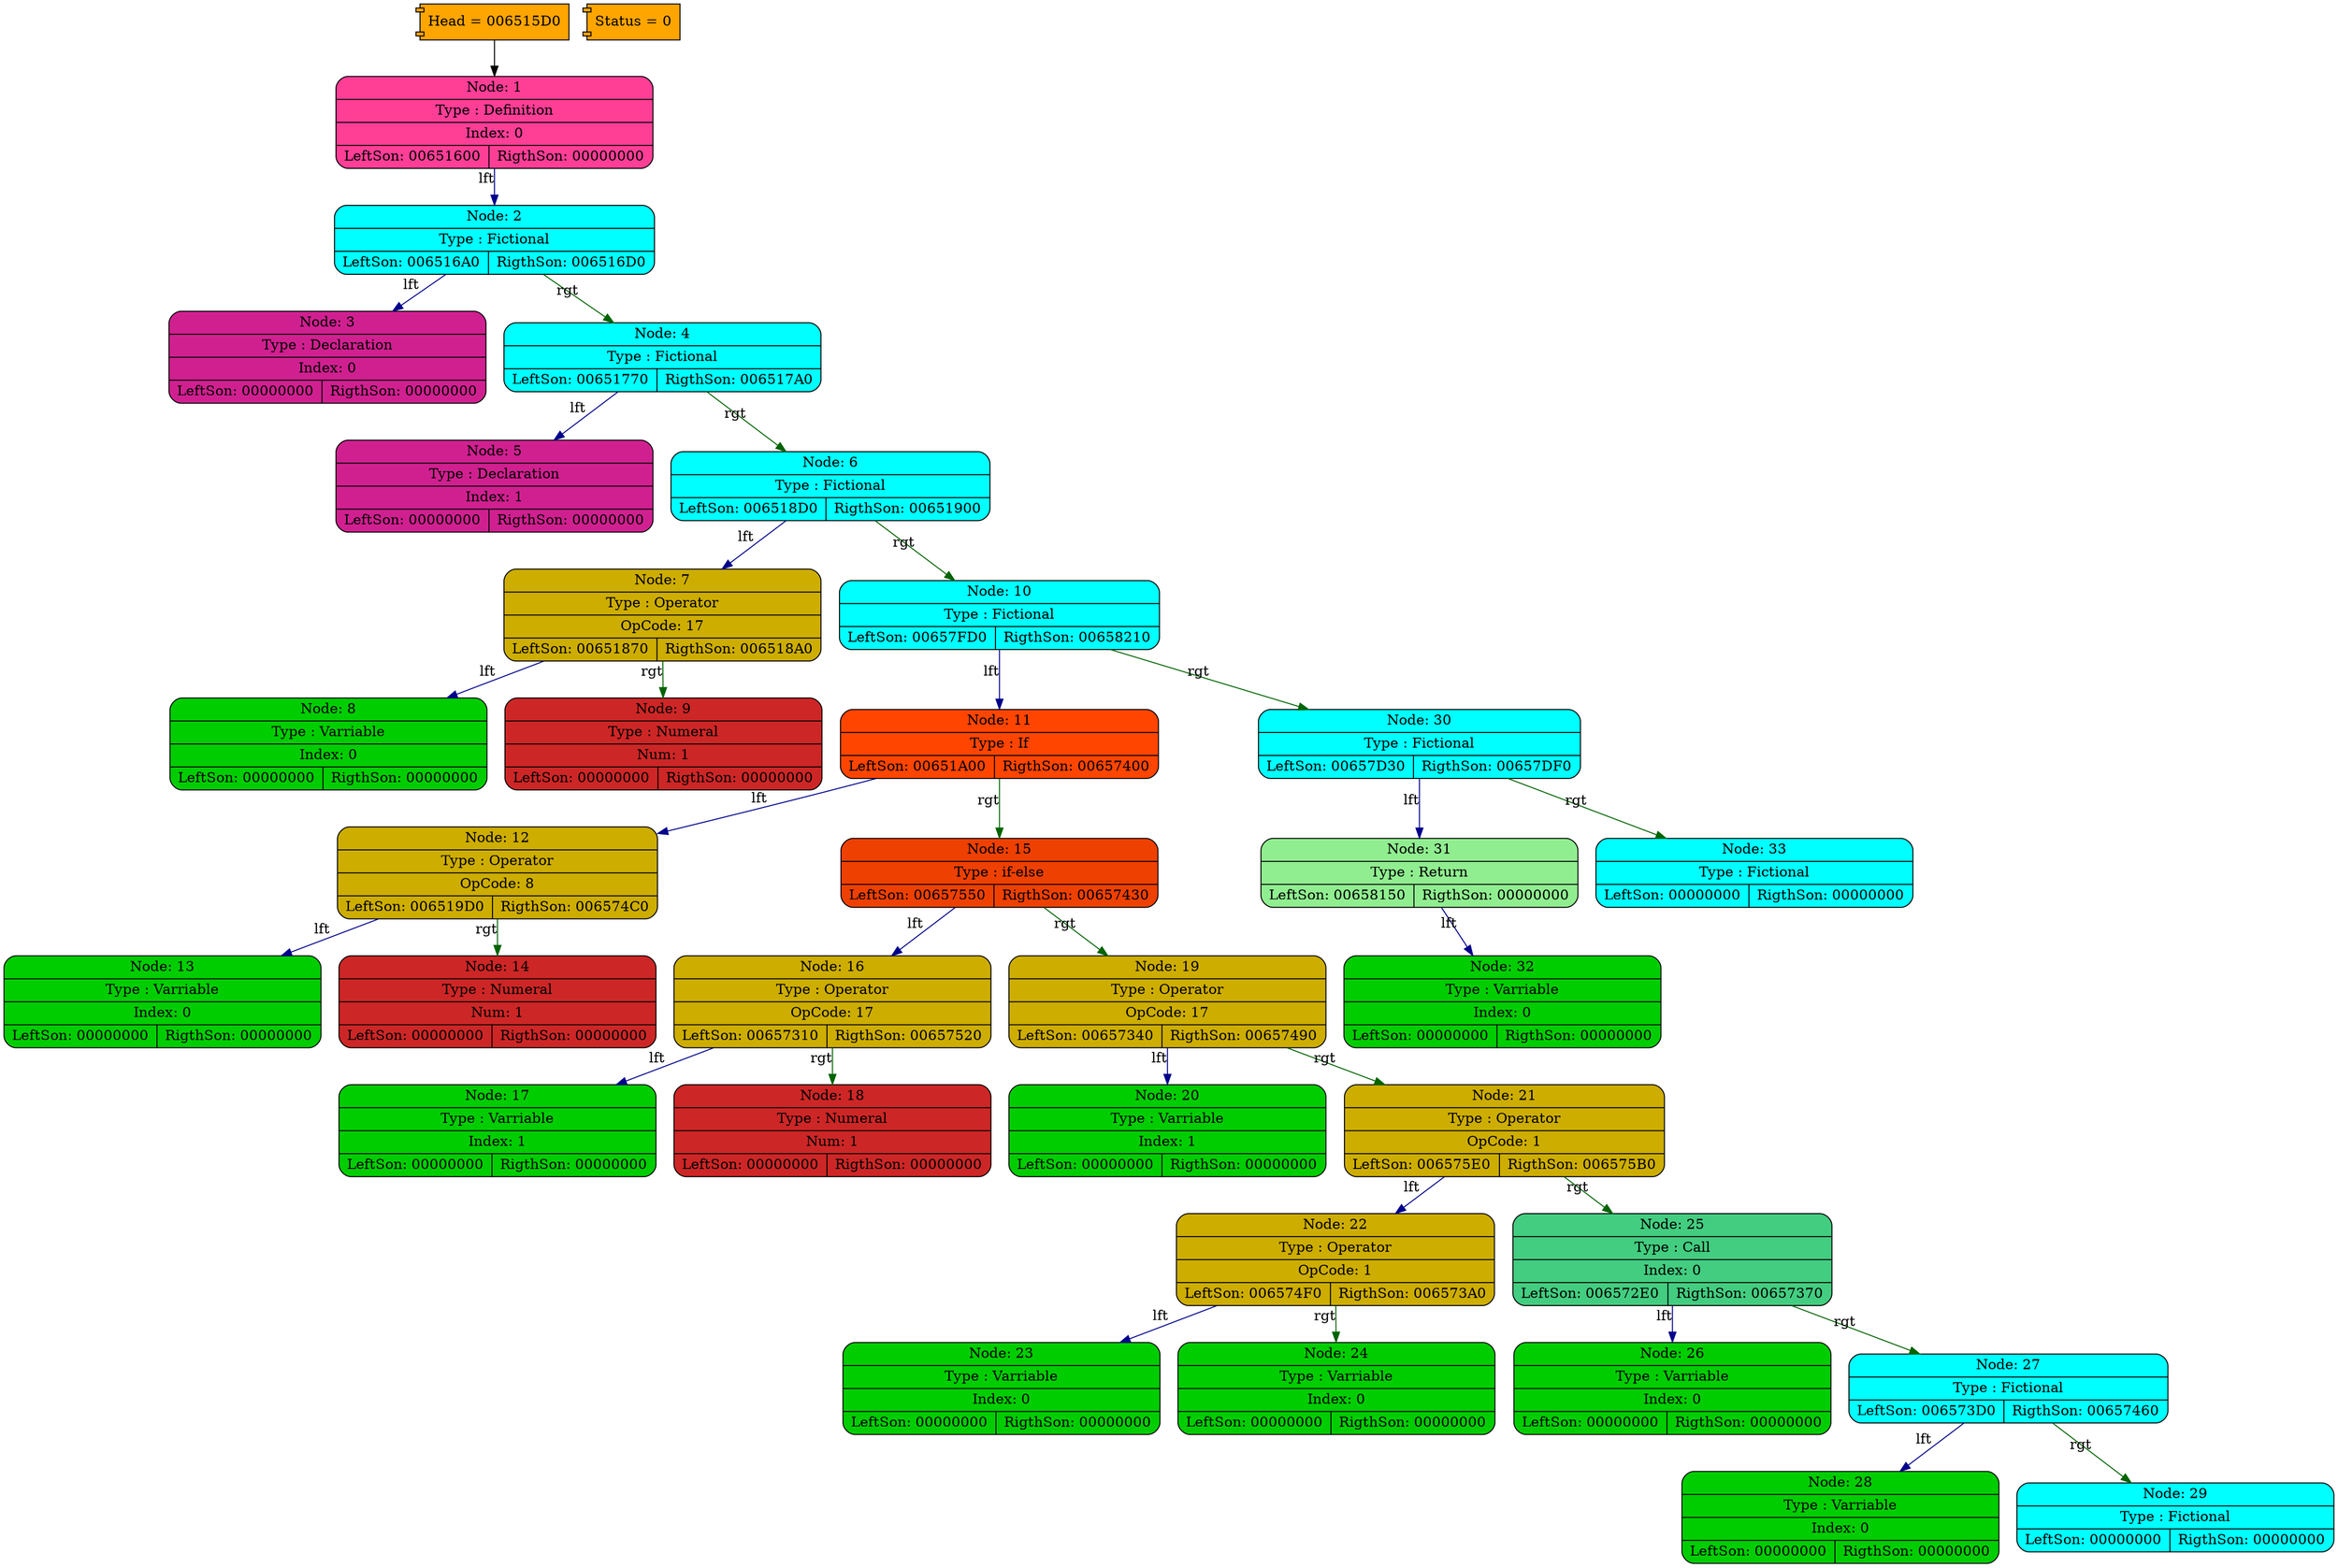 digraph Tree {
   rankdir = TB;
   subgraph varriables {
       node[shape = component, style = filled, fillcolor = orange];
         Tree   [label = "Head = 006515D0"];
        Status  [label = "Status = 0"];
   }
   subgraph Nodes {
node1[shape = Mrecord, style = filled, fillcolor = violetred1, label = "{ Node: 1 | Type : Definition | Index: 0 |{ LeftSon: 00651600 | RigthSon: 00000000} }" ];
       node1 -> node2[xlabel = "lft", color = "darkblue"];
node2[shape = Mrecord, style = filled, fillcolor = aqua, label = "{ Node: 2 | Type : Fictional |{ LeftSon: 006516A0 | RigthSon: 006516D0} }" ];
       node2 -> node3[xlabel = "lft", color = "darkblue"];
node3[shape = Mrecord, style = filled, fillcolor = violetred, label = "{ Node: 3 | Type : Declaration | Index: 0 |{ LeftSon: 00000000 | RigthSon: 00000000} }" ];
       node2 -> node4[xlabel = "rgt", color = "darkgreen"];
node4[shape = Mrecord, style = filled, fillcolor = aqua, label = "{ Node: 4 | Type : Fictional |{ LeftSon: 00651770 | RigthSon: 006517A0} }" ];
       node4 -> node5[xlabel = "lft", color = "darkblue"];
node5[shape = Mrecord, style = filled, fillcolor = violetred, label = "{ Node: 5 | Type : Declaration | Index: 1 |{ LeftSon: 00000000 | RigthSon: 00000000} }" ];
       node4 -> node6[xlabel = "rgt", color = "darkgreen"];
node6[shape = Mrecord, style = filled, fillcolor = aqua, label = "{ Node: 6 | Type : Fictional |{ LeftSon: 006518D0 | RigthSon: 00651900} }" ];
       node6 -> node7[xlabel = "lft", color = "darkblue"];
node7[shape = Mrecord, style = filled, fillcolor = gold3, label = "{ Node: 7 | Type : Operator | OpCode: 17 |{ LeftSon: 00651870 | RigthSon: 006518A0} }" ];
       node7 -> node8[xlabel = "lft", color = "darkblue"];
node8[shape = Mrecord, style = filled, fillcolor = green3, label = "{ Node: 8 | Type : Varriable | Index: 0 |{ LeftSon: 00000000 | RigthSon: 00000000} }" ];
       node7 -> node9[xlabel = "rgt", color = "darkgreen"];
node9[shape = Mrecord, style = filled, fillcolor = firebrick3, label = "{ Node: 9 | Type : Numeral | Num: 1 |{ LeftSon: 00000000 | RigthSon: 00000000} }" ];
       node6 -> node10[xlabel = "rgt", color = "darkgreen"];
node10[shape = Mrecord, style = filled, fillcolor = aqua, label = "{ Node: 10 | Type : Fictional |{ LeftSon: 00657FD0 | RigthSon: 00658210} }" ];
       node10 -> node11[xlabel = "lft", color = "darkblue"];
node11[shape = Mrecord, style = filled, fillcolor = orangered, label = "{ Node: 11 | Type : If |{ LeftSon: 00651A00 | RigthSon: 00657400} }" ];
       node11 -> node12[xlabel = "lft", color = "darkblue"];
node12[shape = Mrecord, style = filled, fillcolor = gold3, label = "{ Node: 12 | Type : Operator | OpCode: 8 |{ LeftSon: 006519D0 | RigthSon: 006574C0} }" ];
       node12 -> node13[xlabel = "lft", color = "darkblue"];
node13[shape = Mrecord, style = filled, fillcolor = green3, label = "{ Node: 13 | Type : Varriable | Index: 0 |{ LeftSon: 00000000 | RigthSon: 00000000} }" ];
       node12 -> node14[xlabel = "rgt", color = "darkgreen"];
node14[shape = Mrecord, style = filled, fillcolor = firebrick3, label = "{ Node: 14 | Type : Numeral | Num: 1 |{ LeftSon: 00000000 | RigthSon: 00000000} }" ];
       node11 -> node15[xlabel = "rgt", color = "darkgreen"];
node15[shape = Mrecord, style = filled, fillcolor = orangered2, label = "{ Node: 15 | Type : if-else |{ LeftSon: 00657550 | RigthSon: 00657430} }" ];
       node15 -> node16[xlabel = "lft", color = "darkblue"];
node16[shape = Mrecord, style = filled, fillcolor = gold3, label = "{ Node: 16 | Type : Operator | OpCode: 17 |{ LeftSon: 00657310 | RigthSon: 00657520} }" ];
       node16 -> node17[xlabel = "lft", color = "darkblue"];
node17[shape = Mrecord, style = filled, fillcolor = green3, label = "{ Node: 17 | Type : Varriable | Index: 1 |{ LeftSon: 00000000 | RigthSon: 00000000} }" ];
       node16 -> node18[xlabel = "rgt", color = "darkgreen"];
node18[shape = Mrecord, style = filled, fillcolor = firebrick3, label = "{ Node: 18 | Type : Numeral | Num: 1 |{ LeftSon: 00000000 | RigthSon: 00000000} }" ];
       node15 -> node19[xlabel = "rgt", color = "darkgreen"];
node19[shape = Mrecord, style = filled, fillcolor = gold3, label = "{ Node: 19 | Type : Operator | OpCode: 17 |{ LeftSon: 00657340 | RigthSon: 00657490} }" ];
       node19 -> node20[xlabel = "lft", color = "darkblue"];
node20[shape = Mrecord, style = filled, fillcolor = green3, label = "{ Node: 20 | Type : Varriable | Index: 1 |{ LeftSon: 00000000 | RigthSon: 00000000} }" ];
       node19 -> node21[xlabel = "rgt", color = "darkgreen"];
node21[shape = Mrecord, style = filled, fillcolor = gold3, label = "{ Node: 21 | Type : Operator | OpCode: 1 |{ LeftSon: 006575E0 | RigthSon: 006575B0} }" ];
       node21 -> node22[xlabel = "lft", color = "darkblue"];
node22[shape = Mrecord, style = filled, fillcolor = gold3, label = "{ Node: 22 | Type : Operator | OpCode: 1 |{ LeftSon: 006574F0 | RigthSon: 006573A0} }" ];
       node22 -> node23[xlabel = "lft", color = "darkblue"];
node23[shape = Mrecord, style = filled, fillcolor = green3, label = "{ Node: 23 | Type : Varriable | Index: 0 |{ LeftSon: 00000000 | RigthSon: 00000000} }" ];
       node22 -> node24[xlabel = "rgt", color = "darkgreen"];
node24[shape = Mrecord, style = filled, fillcolor = green3, label = "{ Node: 24 | Type : Varriable | Index: 0 |{ LeftSon: 00000000 | RigthSon: 00000000} }" ];
       node21 -> node25[xlabel = "rgt", color = "darkgreen"];
node25[shape = Mrecord, style = filled, fillcolor = seagreen3, label = "{ Node: 25 | Type : Call | Index: 0 |{ LeftSon: 006572E0 | RigthSon: 00657370} }" ];
       node25 -> node26[xlabel = "lft", color = "darkblue"];
node26[shape = Mrecord, style = filled, fillcolor = green3, label = "{ Node: 26 | Type : Varriable | Index: 0 |{ LeftSon: 00000000 | RigthSon: 00000000} }" ];
       node25 -> node27[xlabel = "rgt", color = "darkgreen"];
node27[shape = Mrecord, style = filled, fillcolor = aqua, label = "{ Node: 27 | Type : Fictional |{ LeftSon: 006573D0 | RigthSon: 00657460} }" ];
       node27 -> node28[xlabel = "lft", color = "darkblue"];
node28[shape = Mrecord, style = filled, fillcolor = green3, label = "{ Node: 28 | Type : Varriable | Index: 0 |{ LeftSon: 00000000 | RigthSon: 00000000} }" ];
       node27 -> node29[xlabel = "rgt", color = "darkgreen"];
node29[shape = Mrecord, style = filled, fillcolor = aqua, label = "{ Node: 29 | Type : Fictional |{ LeftSon: 00000000 | RigthSon: 00000000} }" ];
       node10 -> node30[xlabel = "rgt", color = "darkgreen"];
node30[shape = Mrecord, style = filled, fillcolor = aqua, label = "{ Node: 30 | Type : Fictional |{ LeftSon: 00657D30 | RigthSon: 00657DF0} }" ];
       node30 -> node31[xlabel = "lft", color = "darkblue"];
node31[shape = Mrecord, style = filled, fillcolor = lightgreen, label = "{ Node: 31 | Type : Return |{ LeftSon: 00658150 | RigthSon: 00000000} }" ];
       node31 -> node32[xlabel = "lft", color = "darkblue"];
node32[shape = Mrecord, style = filled, fillcolor = green3, label = "{ Node: 32 | Type : Varriable | Index: 0 |{ LeftSon: 00000000 | RigthSon: 00000000} }" ];
       node30 -> node33[xlabel = "rgt", color = "darkgreen"];
node33[shape = Mrecord, style = filled, fillcolor = aqua, label = "{ Node: 33 | Type : Fictional |{ LeftSon: 00000000 | RigthSon: 00000000} }" ];
   }
   Tree->node1;
}
